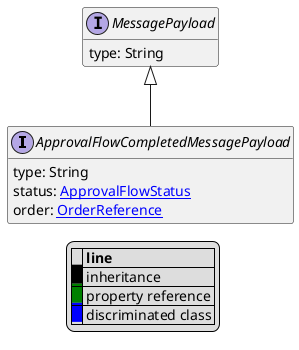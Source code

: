 @startuml

hide empty fields
hide empty methods
legend
|= |= line |
|<back:black>   </back>| inheritance |
|<back:green>   </back>| property reference |
|<back:blue>   </back>| discriminated class |
endlegend
interface ApprovalFlowCompletedMessagePayload [[ApprovalFlowCompletedMessagePayload.svg]] extends MessagePayload {
    type: String
    status: [[ApprovalFlowStatus.svg ApprovalFlowStatus]]
    order: [[OrderReference.svg OrderReference]]
}
interface MessagePayload [[MessagePayload.svg]]  {
    type: String
}





@enduml
